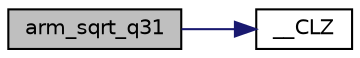 digraph "arm_sqrt_q31"
{
 // LATEX_PDF_SIZE
  edge [fontname="Helvetica",fontsize="10",labelfontname="Helvetica",labelfontsize="10"];
  node [fontname="Helvetica",fontsize="10",shape=record];
  rankdir="LR";
  Node1 [label="arm_sqrt_q31",height=0.2,width=0.4,color="black", fillcolor="grey75", style="filled", fontcolor="black",tooltip="Q31 square root function."];
  Node1 -> Node2 [color="midnightblue",fontsize="10",style="solid",fontname="Helvetica"];
  Node2 [label="__CLZ",height=0.2,width=0.4,color="black", fillcolor="white", style="filled",URL="$group___c_m_s_i_s___core___instruction_interface.html#gaf32ee2525f946bce31504904f3ef8243",tooltip="Count leading zeros."];
}
